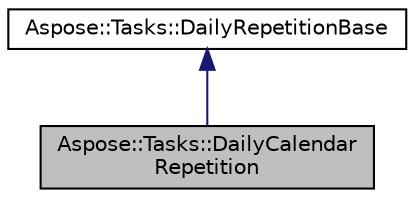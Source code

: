 digraph "Aspose::Tasks::DailyCalendarRepetition"
{
 // LATEX_PDF_SIZE
  edge [fontname="Helvetica",fontsize="10",labelfontname="Helvetica",labelfontsize="10"];
  node [fontname="Helvetica",fontsize="10",shape=record];
  Node1 [label="Aspose::Tasks::DailyCalendar\lRepetition",height=0.2,width=0.4,color="black", fillcolor="grey75", style="filled", fontcolor="black",tooltip="Represents a class for repetitions in daily recurrence pattern based on calendar days."];
  Node2 -> Node1 [dir="back",color="midnightblue",fontsize="10",style="solid",fontname="Helvetica"];
  Node2 [label="Aspose::Tasks::DailyRepetitionBase",height=0.2,width=0.4,color="black", fillcolor="white", style="filled",URL="$class_aspose_1_1_tasks_1_1_daily_repetition_base.html",tooltip="Represents a base class for repetitions in daily recurrence pattern."];
}
